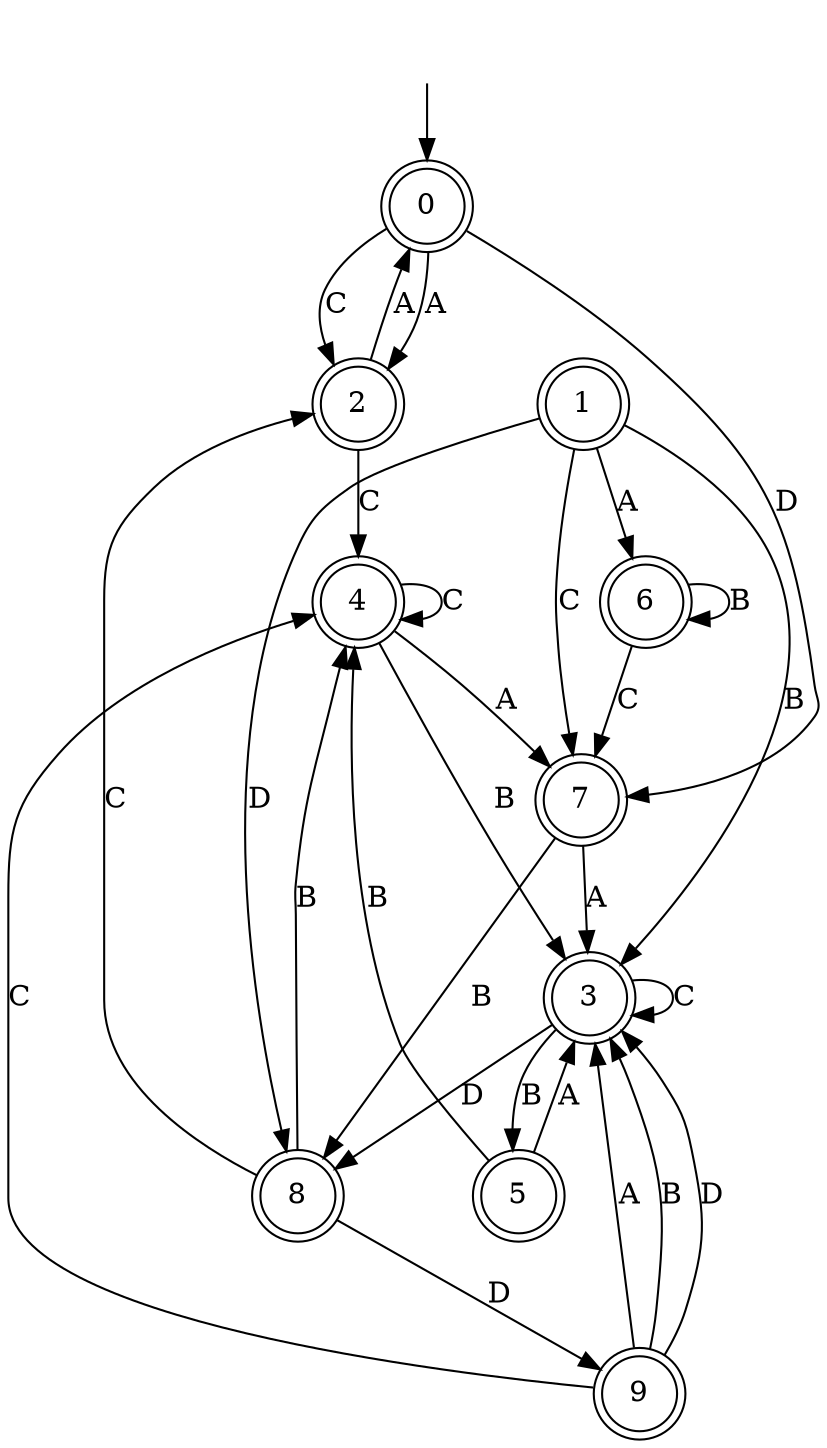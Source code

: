 digraph "data/our_models/random_m_10_4" {
0 [label=0, shape=doublecircle];
1 [label=1, shape=doublecircle];
2 [label=2, shape=doublecircle];
3 [label=3, shape=doublecircle];
4 [label=4, shape=doublecircle];
5 [label=5, shape=doublecircle];
6 [label=6, shape=doublecircle];
7 [label=7, shape=doublecircle];
8 [label=8, shape=doublecircle];
9 [label=9, shape=doublecircle];
0 -> 2  [label=A];
0 -> 2  [label=C];
0 -> 7  [label=D];
1 -> 6  [label=A];
1 -> 3  [label=B];
1 -> 7  [label=C];
1 -> 8  [label=D];
2 -> 0  [label=A];
2 -> 4  [label=C];
3 -> 5  [label=B];
3 -> 3  [label=C];
3 -> 8  [label=D];
4 -> 7  [label=A];
4 -> 3  [label=B];
4 -> 4  [label=C];
5 -> 3  [label=A];
5 -> 4  [label=B];
6 -> 6  [label=B];
6 -> 7  [label=C];
7 -> 3  [label=A];
7 -> 8  [label=B];
8 -> 4  [label=B];
8 -> 2  [label=C];
8 -> 9  [label=D];
9 -> 3  [label=A];
9 -> 3  [label=B];
9 -> 4  [label=C];
9 -> 3  [label=D];
__start0 [label="", shape=none];
__start0 -> 0  [label=""];
}

